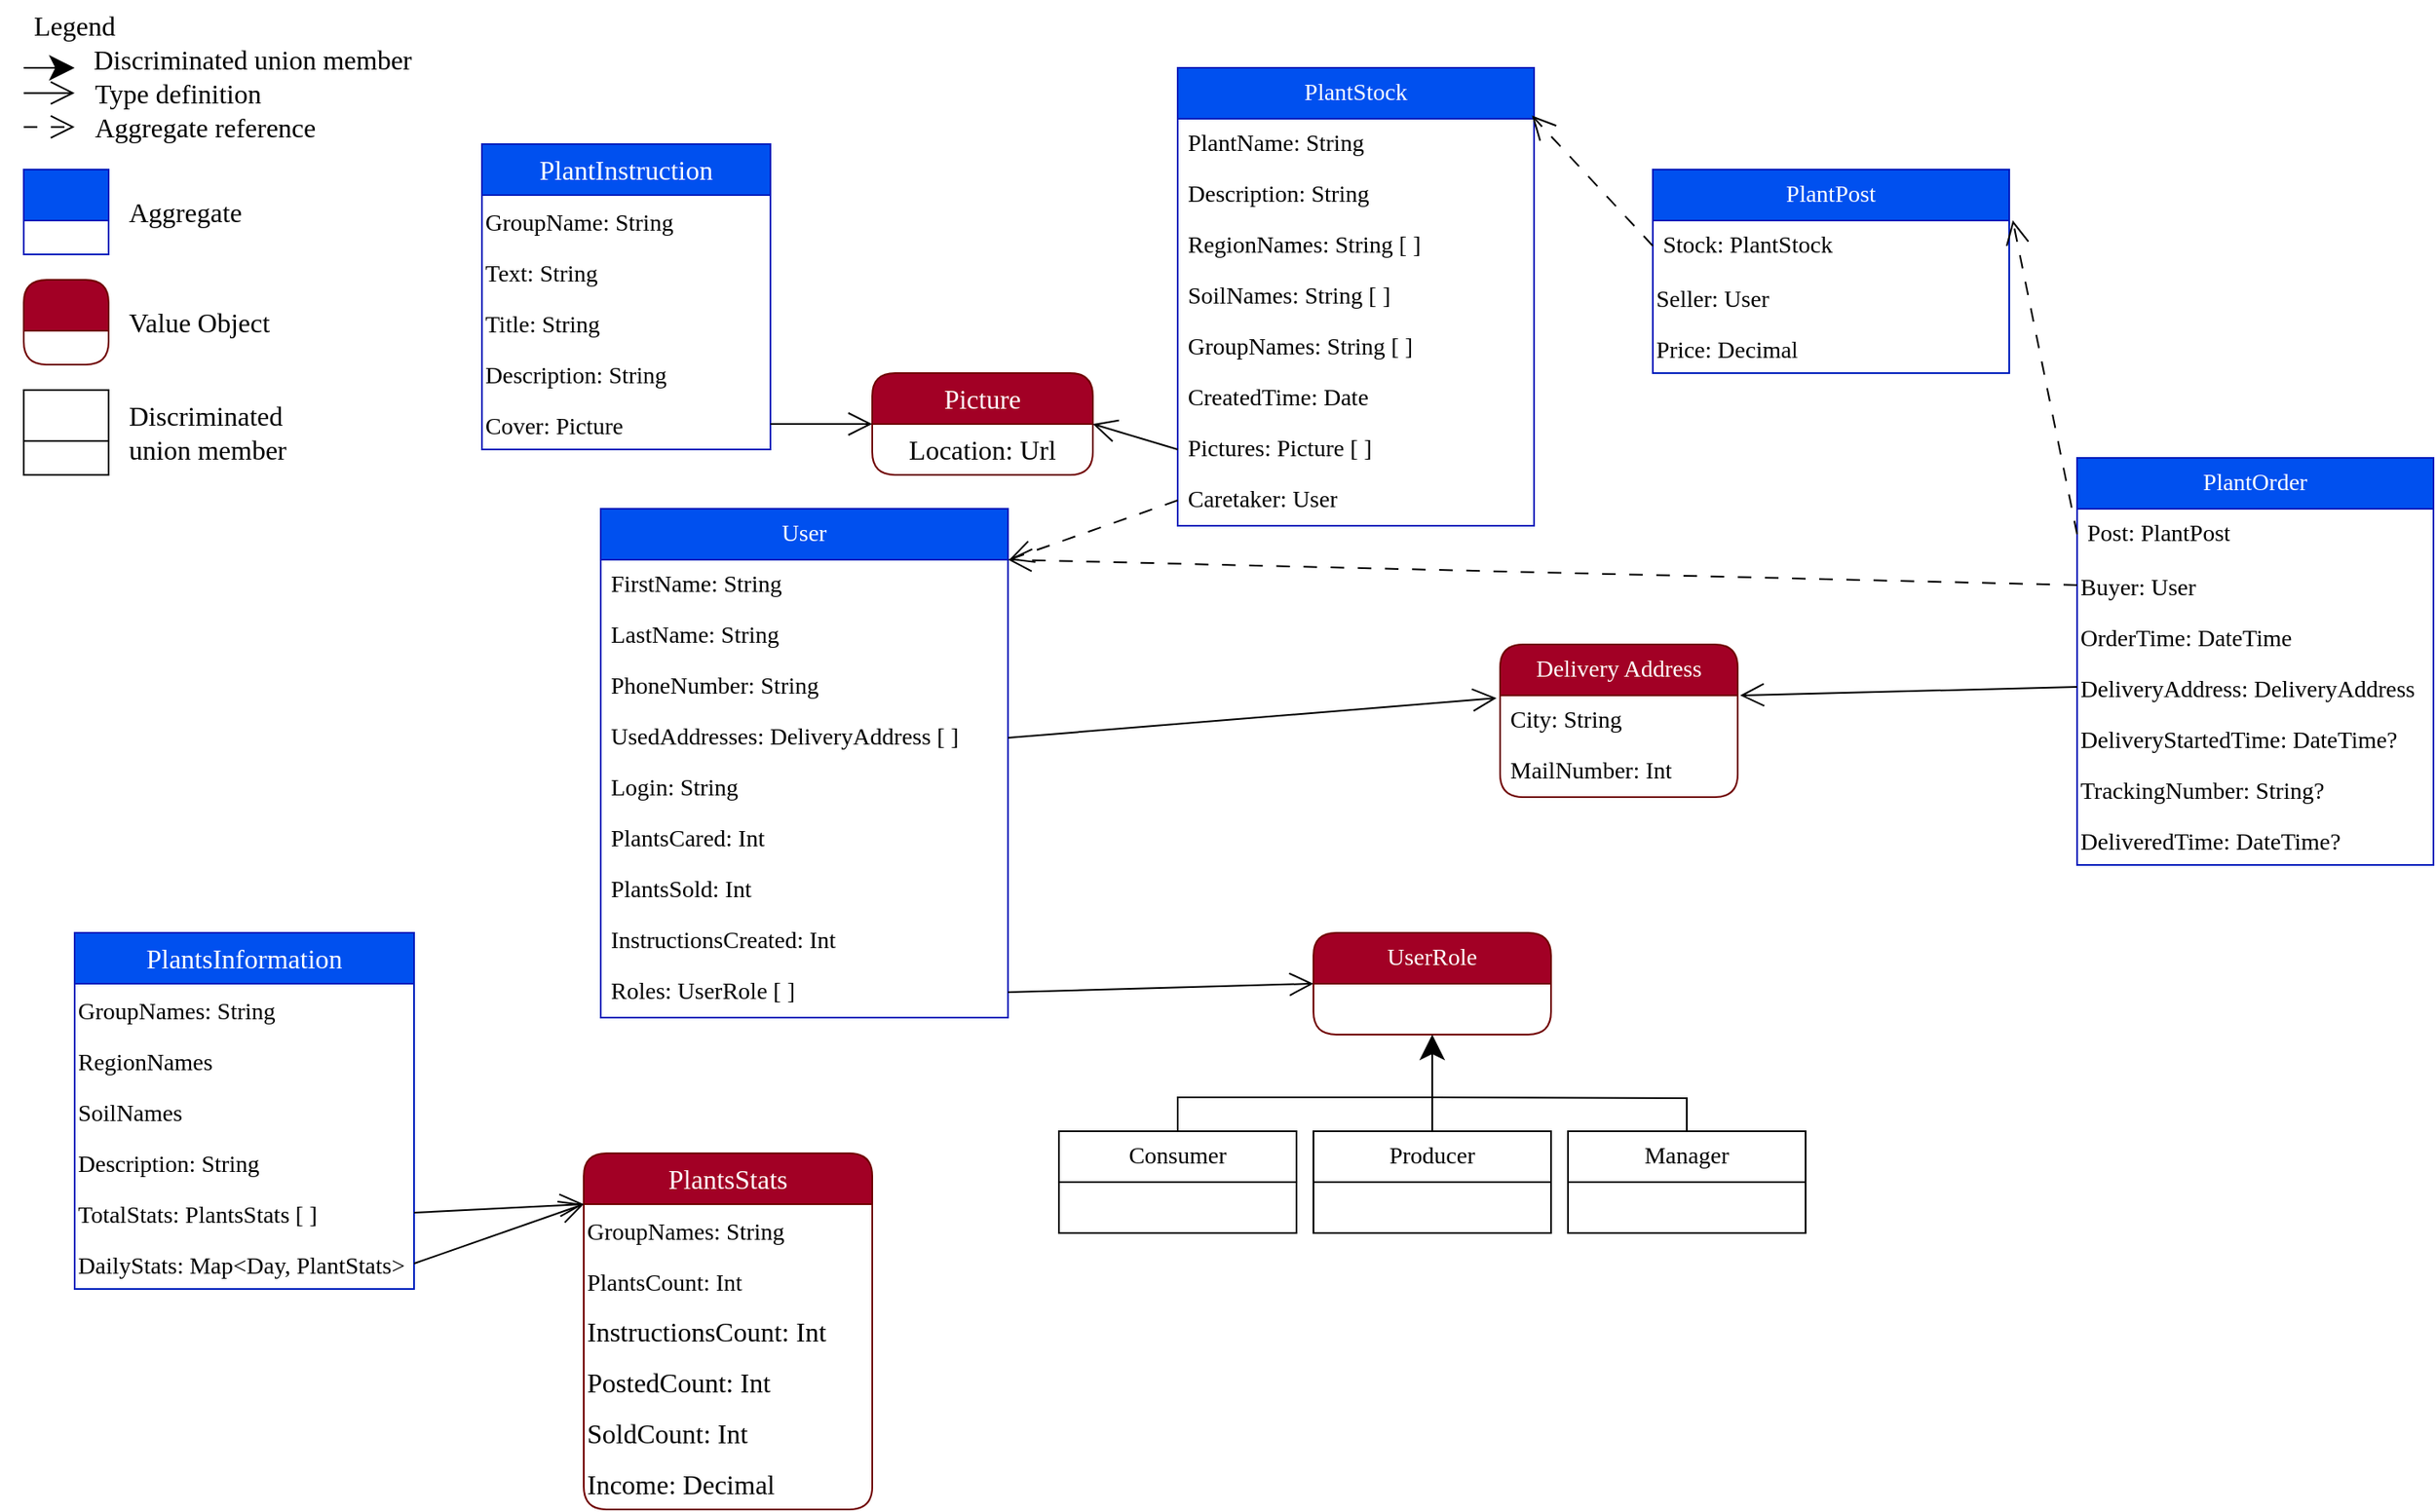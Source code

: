 <mxfile version="20.8.16" type="device"><diagram name="Page-1" id="67WZfBi4LQ5rRNtUxgSg"><mxGraphModel dx="2643" dy="1055" grid="1" gridSize="10" guides="1" tooltips="1" connect="1" arrows="1" fold="1" page="1" pageScale="1" pageWidth="850" pageHeight="1100" math="0" shadow="0"><root><mxCell id="0"/><mxCell id="1" parent="0"/><mxCell id="oNG5QmQq1JZ9BhUW2kW_-1" value="User" style="swimlane;fontStyle=0;childLayout=stackLayout;horizontal=1;startSize=30;horizontalStack=0;resizeParent=1;resizeParentMax=0;resizeLast=0;collapsible=1;marginBottom=0;whiteSpace=wrap;html=1;fontFamily=Times New Roman;fontSize=14;swimlaneFillColor=none;rounded=0;glass=0;shadow=0;fillColor=#0050ef;fontColor=#ffffff;strokeColor=#001DBC;" parent="1" vertex="1"><mxGeometry x="350" y="310" width="240" height="300" as="geometry"/></mxCell><mxCell id="oNG5QmQq1JZ9BhUW2kW_-2" value="FirstName: String" style="text;strokeColor=none;fillColor=none;align=left;verticalAlign=middle;spacingLeft=4;spacingRight=4;overflow=hidden;points=[[0,0.5],[1,0.5]];portConstraint=eastwest;rotatable=0;whiteSpace=wrap;html=1;fontFamily=Times New Roman;fontSize=14;" parent="oNG5QmQq1JZ9BhUW2kW_-1" vertex="1"><mxGeometry y="30" width="240" height="30" as="geometry"/></mxCell><mxCell id="oNG5QmQq1JZ9BhUW2kW_-3" value="LastName: String" style="text;strokeColor=none;fillColor=none;align=left;verticalAlign=middle;spacingLeft=4;spacingRight=4;overflow=hidden;points=[[0,0.5],[1,0.5]];portConstraint=eastwest;rotatable=0;whiteSpace=wrap;html=1;fontFamily=Times New Roman;fontSize=14;" parent="oNG5QmQq1JZ9BhUW2kW_-1" vertex="1"><mxGeometry y="60" width="240" height="30" as="geometry"/></mxCell><mxCell id="oNG5QmQq1JZ9BhUW2kW_-4" value="PhoneNumber: String" style="text;strokeColor=none;fillColor=none;align=left;verticalAlign=middle;spacingLeft=4;spacingRight=4;overflow=hidden;points=[[0,0.5],[1,0.5]];portConstraint=eastwest;rotatable=0;whiteSpace=wrap;html=1;fontFamily=Times New Roman;fontSize=14;" parent="oNG5QmQq1JZ9BhUW2kW_-1" vertex="1"><mxGeometry y="90" width="240" height="30" as="geometry"/></mxCell><mxCell id="oNG5QmQq1JZ9BhUW2kW_-33" value="UsedAddresses: DeliveryAddress [ ]" style="text;strokeColor=none;fillColor=none;align=left;verticalAlign=middle;spacingLeft=4;spacingRight=4;overflow=hidden;points=[[0,0.5],[1,0.5]];portConstraint=eastwest;rotatable=0;whiteSpace=wrap;html=1;fontFamily=Times New Roman;fontSize=14;" parent="oNG5QmQq1JZ9BhUW2kW_-1" vertex="1"><mxGeometry y="120" width="240" height="30" as="geometry"/></mxCell><mxCell id="oNG5QmQq1JZ9BhUW2kW_-5" value="Login: String" style="text;strokeColor=none;fillColor=none;align=left;verticalAlign=middle;spacingLeft=4;spacingRight=4;overflow=hidden;points=[[0,0.5],[1,0.5]];portConstraint=eastwest;rotatable=0;whiteSpace=wrap;html=1;fontFamily=Times New Roman;fontSize=14;" parent="oNG5QmQq1JZ9BhUW2kW_-1" vertex="1"><mxGeometry y="150" width="240" height="30" as="geometry"/></mxCell><mxCell id="oNG5QmQq1JZ9BhUW2kW_-11" value="PlantsCared: Int" style="text;strokeColor=none;fillColor=none;align=left;verticalAlign=middle;spacingLeft=4;spacingRight=4;overflow=hidden;points=[[0,0.5],[1,0.5]];portConstraint=eastwest;rotatable=0;whiteSpace=wrap;html=1;fontFamily=Times New Roman;fontSize=14;" parent="oNG5QmQq1JZ9BhUW2kW_-1" vertex="1"><mxGeometry y="180" width="240" height="30" as="geometry"/></mxCell><mxCell id="oNG5QmQq1JZ9BhUW2kW_-28" value="PlantsSold: Int" style="text;strokeColor=none;fillColor=none;align=left;verticalAlign=middle;spacingLeft=4;spacingRight=4;overflow=hidden;points=[[0,0.5],[1,0.5]];portConstraint=eastwest;rotatable=0;whiteSpace=wrap;html=1;fontFamily=Times New Roman;fontSize=14;" parent="oNG5QmQq1JZ9BhUW2kW_-1" vertex="1"><mxGeometry y="210" width="240" height="30" as="geometry"/></mxCell><mxCell id="oNG5QmQq1JZ9BhUW2kW_-29" value="InstructionsCreated: Int" style="text;strokeColor=none;fillColor=none;align=left;verticalAlign=middle;spacingLeft=4;spacingRight=4;overflow=hidden;points=[[0,0.5],[1,0.5]];portConstraint=eastwest;rotatable=0;whiteSpace=wrap;html=1;fontFamily=Times New Roman;fontSize=14;" parent="oNG5QmQq1JZ9BhUW2kW_-1" vertex="1"><mxGeometry y="240" width="240" height="30" as="geometry"/></mxCell><mxCell id="oNG5QmQq1JZ9BhUW2kW_-10" value="Roles: UserRole [ ]" style="text;strokeColor=none;fillColor=none;align=left;verticalAlign=middle;spacingLeft=4;spacingRight=4;overflow=hidden;points=[[0,0.5],[1,0.5]];portConstraint=eastwest;rotatable=0;whiteSpace=wrap;html=1;fontFamily=Times New Roman;fontSize=14;" parent="oNG5QmQq1JZ9BhUW2kW_-1" vertex="1"><mxGeometry y="270" width="240" height="30" as="geometry"/></mxCell><mxCell id="oNG5QmQq1JZ9BhUW2kW_-12" value="UserRole" style="swimlane;fontStyle=0;childLayout=stackLayout;horizontal=1;startSize=30;horizontalStack=0;resizeParent=1;resizeParentMax=0;resizeLast=0;collapsible=1;marginBottom=0;whiteSpace=wrap;html=1;fontFamily=Times New Roman;fontSize=14;fillColor=#a20025;fontColor=#ffffff;strokeColor=#6F0000;rounded=1;" parent="1" vertex="1"><mxGeometry x="770" y="560" width="140" height="60" as="geometry"/></mxCell><mxCell id="oNG5QmQq1JZ9BhUW2kW_-19" value="Consumer" style="swimlane;fontStyle=0;childLayout=stackLayout;horizontal=1;startSize=30;horizontalStack=0;resizeParent=1;resizeParentMax=0;resizeLast=0;collapsible=1;marginBottom=0;whiteSpace=wrap;html=1;fontFamily=Times New Roman;fontSize=14;" parent="1" vertex="1"><mxGeometry x="620" y="677" width="140" height="60" as="geometry"/></mxCell><mxCell id="oNG5QmQq1JZ9BhUW2kW_-20" value="Producer" style="swimlane;fontStyle=0;childLayout=stackLayout;horizontal=1;startSize=30;horizontalStack=0;resizeParent=1;resizeParentMax=0;resizeLast=0;collapsible=1;marginBottom=0;whiteSpace=wrap;html=1;fontFamily=Times New Roman;fontSize=14;" parent="1" vertex="1"><mxGeometry x="770" y="677" width="140" height="60" as="geometry"/></mxCell><mxCell id="oNG5QmQq1JZ9BhUW2kW_-21" value="Manager" style="swimlane;fontStyle=0;childLayout=stackLayout;horizontal=1;startSize=30;horizontalStack=0;resizeParent=1;resizeParentMax=0;resizeLast=0;collapsible=1;marginBottom=0;whiteSpace=wrap;html=1;fontFamily=Times New Roman;fontSize=14;" parent="1" vertex="1"><mxGeometry x="920" y="677" width="140" height="60" as="geometry"/></mxCell><mxCell id="oNG5QmQq1JZ9BhUW2kW_-22" value="" style="endArrow=classic;html=1;rounded=0;exitX=0.5;exitY=0;exitDx=0;exitDy=0;entryX=0.5;entryY=1;entryDx=0;entryDy=0;endSize=12;fontFamily=Times New Roman;fontSize=14;" parent="1" source="oNG5QmQq1JZ9BhUW2kW_-20" target="oNG5QmQq1JZ9BhUW2kW_-12" edge="1"><mxGeometry width="50" height="50" relative="1" as="geometry"><mxPoint x="840" y="685" as="sourcePoint"/><mxPoint x="890" y="635" as="targetPoint"/></mxGeometry></mxCell><mxCell id="oNG5QmQq1JZ9BhUW2kW_-24" value="" style="endArrow=none;html=1;rounded=0;exitX=0.5;exitY=0;exitDx=0;exitDy=0;edgeStyle=orthogonalEdgeStyle;fontFamily=Times New Roman;fontSize=14;" parent="1" source="oNG5QmQq1JZ9BhUW2kW_-19" edge="1"><mxGeometry width="50" height="50" relative="1" as="geometry"><mxPoint x="850" y="677" as="sourcePoint"/><mxPoint x="840" y="657" as="targetPoint"/><Array as="points"><mxPoint x="690" y="657"/></Array></mxGeometry></mxCell><mxCell id="oNG5QmQq1JZ9BhUW2kW_-25" value="" style="endArrow=none;html=1;rounded=0;entryX=0.5;entryY=0;entryDx=0;entryDy=0;edgeStyle=orthogonalEdgeStyle;fontFamily=Times New Roman;fontSize=14;" parent="1" target="oNG5QmQq1JZ9BhUW2kW_-21" edge="1"><mxGeometry width="50" height="50" relative="1" as="geometry"><mxPoint x="840" y="657" as="sourcePoint"/><mxPoint x="900" y="627" as="targetPoint"/></mxGeometry></mxCell><mxCell id="oNG5QmQq1JZ9BhUW2kW_-27" value="" style="endArrow=open;html=1;rounded=0;exitX=1;exitY=0.5;exitDx=0;exitDy=0;entryX=0;entryY=0.5;entryDx=0;entryDy=0;endFill=0;endSize=12;fontFamily=Times New Roman;fontSize=14;" parent="1" source="oNG5QmQq1JZ9BhUW2kW_-10" target="oNG5QmQq1JZ9BhUW2kW_-12" edge="1"><mxGeometry width="50" height="50" relative="1" as="geometry"><mxPoint x="760" y="480" as="sourcePoint"/><mxPoint x="810" y="430" as="targetPoint"/></mxGeometry></mxCell><mxCell id="oNG5QmQq1JZ9BhUW2kW_-30" value="Delivery Address" style="swimlane;fontStyle=0;childLayout=stackLayout;horizontal=1;startSize=30;horizontalStack=0;resizeParent=1;resizeParentMax=0;resizeLast=0;collapsible=1;marginBottom=0;whiteSpace=wrap;html=1;fontFamily=Times New Roman;fontSize=14;fillColor=#a20025;fontColor=#ffffff;strokeColor=#6F0000;rounded=1;" parent="1" vertex="1"><mxGeometry x="880" y="390" width="140" height="90" as="geometry"/></mxCell><mxCell id="oNG5QmQq1JZ9BhUW2kW_-31" value="City: String" style="text;strokeColor=none;fillColor=none;align=left;verticalAlign=middle;spacingLeft=4;spacingRight=4;overflow=hidden;points=[[0,0.5],[1,0.5]];portConstraint=eastwest;rotatable=0;whiteSpace=wrap;html=1;fontFamily=Times New Roman;fontSize=14;" parent="oNG5QmQq1JZ9BhUW2kW_-30" vertex="1"><mxGeometry y="30" width="140" height="30" as="geometry"/></mxCell><mxCell id="oNG5QmQq1JZ9BhUW2kW_-32" value="MailNumber: Int" style="text;strokeColor=none;fillColor=none;align=left;verticalAlign=middle;spacingLeft=4;spacingRight=4;overflow=hidden;points=[[0,0.5],[1,0.5]];portConstraint=eastwest;rotatable=0;whiteSpace=wrap;html=1;fontFamily=Times New Roman;fontSize=14;" parent="oNG5QmQq1JZ9BhUW2kW_-30" vertex="1"><mxGeometry y="60" width="140" height="30" as="geometry"/></mxCell><mxCell id="oNG5QmQq1JZ9BhUW2kW_-35" value="" style="endArrow=open;html=1;rounded=0;endFill=0;endSize=12;entryX=-0.015;entryY=0.054;entryDx=0;entryDy=0;entryPerimeter=0;exitX=1;exitY=0.5;exitDx=0;exitDy=0;fontFamily=Times New Roman;fontSize=14;" parent="1" source="oNG5QmQq1JZ9BhUW2kW_-33" target="oNG5QmQq1JZ9BhUW2kW_-31" edge="1"><mxGeometry width="50" height="50" relative="1" as="geometry"><mxPoint x="370" y="630" as="sourcePoint"/><mxPoint x="260" y="630" as="targetPoint"/></mxGeometry></mxCell><mxCell id="oNG5QmQq1JZ9BhUW2kW_-37" value="PlantStock" style="swimlane;fontStyle=0;childLayout=stackLayout;horizontal=1;startSize=30;horizontalStack=0;resizeParent=1;resizeParentMax=0;resizeLast=0;collapsible=1;marginBottom=0;whiteSpace=wrap;html=1;fontFamily=Times New Roman;fontSize=14;fillColor=#0050ef;fontColor=#ffffff;strokeColor=#001DBC;" parent="1" vertex="1"><mxGeometry x="690" y="50" width="210" height="270" as="geometry"/></mxCell><mxCell id="oNG5QmQq1JZ9BhUW2kW_-38" value="PlantName: String" style="text;strokeColor=none;fillColor=none;align=left;verticalAlign=middle;spacingLeft=4;spacingRight=4;overflow=hidden;points=[[0,0.5],[1,0.5]];portConstraint=eastwest;rotatable=0;whiteSpace=wrap;html=1;fontFamily=Times New Roman;fontSize=14;" parent="oNG5QmQq1JZ9BhUW2kW_-37" vertex="1"><mxGeometry y="30" width="210" height="30" as="geometry"/></mxCell><mxCell id="oNG5QmQq1JZ9BhUW2kW_-39" value="Description: String" style="text;strokeColor=none;fillColor=none;align=left;verticalAlign=middle;spacingLeft=4;spacingRight=4;overflow=hidden;points=[[0,0.5],[1,0.5]];portConstraint=eastwest;rotatable=0;whiteSpace=wrap;html=1;fontFamily=Times New Roman;fontSize=14;" parent="oNG5QmQq1JZ9BhUW2kW_-37" vertex="1"><mxGeometry y="60" width="210" height="30" as="geometry"/></mxCell><mxCell id="oNG5QmQq1JZ9BhUW2kW_-40" value="RegionNames: String [ ]" style="text;strokeColor=none;fillColor=none;align=left;verticalAlign=middle;spacingLeft=4;spacingRight=4;overflow=hidden;points=[[0,0.5],[1,0.5]];portConstraint=eastwest;rotatable=0;whiteSpace=wrap;html=1;fontFamily=Times New Roman;fontSize=14;" parent="oNG5QmQq1JZ9BhUW2kW_-37" vertex="1"><mxGeometry y="90" width="210" height="30" as="geometry"/></mxCell><mxCell id="oNG5QmQq1JZ9BhUW2kW_-41" value="SoilNames: String [ ]" style="text;strokeColor=none;fillColor=none;align=left;verticalAlign=middle;spacingLeft=4;spacingRight=4;overflow=hidden;points=[[0,0.5],[1,0.5]];portConstraint=eastwest;rotatable=0;whiteSpace=wrap;html=1;fontFamily=Times New Roman;fontSize=14;" parent="oNG5QmQq1JZ9BhUW2kW_-37" vertex="1"><mxGeometry y="120" width="210" height="30" as="geometry"/></mxCell><mxCell id="oNG5QmQq1JZ9BhUW2kW_-42" value="GroupNames: String [ ]" style="text;strokeColor=none;fillColor=none;align=left;verticalAlign=middle;spacingLeft=4;spacingRight=4;overflow=hidden;points=[[0,0.5],[1,0.5]];portConstraint=eastwest;rotatable=0;whiteSpace=wrap;html=1;fontFamily=Times New Roman;fontSize=14;" parent="oNG5QmQq1JZ9BhUW2kW_-37" vertex="1"><mxGeometry y="150" width="210" height="30" as="geometry"/></mxCell><mxCell id="oNG5QmQq1JZ9BhUW2kW_-43" value="CreatedTime: Date" style="text;strokeColor=none;fillColor=none;align=left;verticalAlign=middle;spacingLeft=4;spacingRight=4;overflow=hidden;points=[[0,0.5],[1,0.5]];portConstraint=eastwest;rotatable=0;whiteSpace=wrap;html=1;fontFamily=Times New Roman;fontSize=14;" parent="oNG5QmQq1JZ9BhUW2kW_-37" vertex="1"><mxGeometry y="180" width="210" height="30" as="geometry"/></mxCell><mxCell id="oNG5QmQq1JZ9BhUW2kW_-44" value="Pictures: Picture [ ]" style="text;strokeColor=none;fillColor=none;align=left;verticalAlign=middle;spacingLeft=4;spacingRight=4;overflow=hidden;points=[[0,0.5],[1,0.5]];portConstraint=eastwest;rotatable=0;whiteSpace=wrap;html=1;fontFamily=Times New Roman;fontSize=14;" parent="oNG5QmQq1JZ9BhUW2kW_-37" vertex="1"><mxGeometry y="210" width="210" height="30" as="geometry"/></mxCell><mxCell id="oNG5QmQq1JZ9BhUW2kW_-46" value="Caretaker: User" style="text;strokeColor=none;fillColor=none;align=left;verticalAlign=middle;spacingLeft=4;spacingRight=4;overflow=hidden;points=[[0,0.5],[1,0.5]];portConstraint=eastwest;rotatable=0;whiteSpace=wrap;html=1;fontFamily=Times New Roman;fontSize=14;" parent="oNG5QmQq1JZ9BhUW2kW_-37" vertex="1"><mxGeometry y="240" width="210" height="30" as="geometry"/></mxCell><mxCell id="oNG5QmQq1JZ9BhUW2kW_-60" value="Legend" style="text;html=1;strokeColor=none;fillColor=none;align=center;verticalAlign=middle;whiteSpace=wrap;rounded=0;fontSize=16;fontFamily=Times New Roman;" parent="1" vertex="1"><mxGeometry x="10" y="10" width="60" height="30" as="geometry"/></mxCell><mxCell id="jYfyM95SY72m5t4Zdujn-2" value="" style="endArrow=classic;html=1;rounded=0;endSize=12;fontFamily=Times New Roman;fontSize=14;" edge="1" parent="1"><mxGeometry width="50" height="50" relative="1" as="geometry"><mxPoint x="10" y="50" as="sourcePoint"/><mxPoint x="40" y="50" as="targetPoint"/></mxGeometry></mxCell><mxCell id="jYfyM95SY72m5t4Zdujn-3" value="" style="endArrow=open;html=1;rounded=0;exitX=1;exitY=0.5;exitDx=0;exitDy=0;endFill=0;endSize=12;fontFamily=Times New Roman;fontSize=14;" edge="1" parent="1"><mxGeometry width="50" height="50" relative="1" as="geometry"><mxPoint x="10" y="64.86" as="sourcePoint"/><mxPoint x="40" y="64.86" as="targetPoint"/></mxGeometry></mxCell><mxCell id="jYfyM95SY72m5t4Zdujn-4" value="" style="endArrow=open;html=1;rounded=0;exitX=1;exitY=0.5;exitDx=0;exitDy=0;endFill=0;endSize=12;fontFamily=Times New Roman;fontSize=14;dashed=1;dashPattern=8 8;" edge="1" parent="1"><mxGeometry width="50" height="50" relative="1" as="geometry"><mxPoint x="10" y="84.86" as="sourcePoint"/><mxPoint x="40" y="84.86" as="targetPoint"/></mxGeometry></mxCell><mxCell id="jYfyM95SY72m5t4Zdujn-5" value="Discriminated union member" style="text;html=1;strokeColor=none;fillColor=none;align=center;verticalAlign=middle;whiteSpace=wrap;rounded=0;fontSize=16;fontFamily=Times New Roman;" vertex="1" parent="1"><mxGeometry x="50" y="30" width="190" height="30" as="geometry"/></mxCell><mxCell id="jYfyM95SY72m5t4Zdujn-6" value="Type definition" style="text;html=1;strokeColor=none;fillColor=none;align=left;verticalAlign=middle;whiteSpace=wrap;rounded=0;fontSize=16;fontFamily=Times New Roman;" vertex="1" parent="1"><mxGeometry x="50" y="50" width="190" height="30" as="geometry"/></mxCell><mxCell id="jYfyM95SY72m5t4Zdujn-7" value="Aggregate reference" style="text;html=1;strokeColor=none;fillColor=none;align=left;verticalAlign=middle;whiteSpace=wrap;rounded=0;fontSize=16;fontFamily=Times New Roman;" vertex="1" parent="1"><mxGeometry x="50" y="70" width="190" height="30" as="geometry"/></mxCell><mxCell id="jYfyM95SY72m5t4Zdujn-8" value="" style="endArrow=open;html=1;rounded=0;endFill=0;endSize=12;fontFamily=Times New Roman;fontSize=14;dashed=1;dashPattern=8 8;entryX=1.003;entryY=0;entryDx=0;entryDy=0;entryPerimeter=0;exitX=0;exitY=0.5;exitDx=0;exitDy=0;" edge="1" parent="1" source="oNG5QmQq1JZ9BhUW2kW_-46" target="oNG5QmQq1JZ9BhUW2kW_-2"><mxGeometry width="50" height="50" relative="1" as="geometry"><mxPoint x="680" y="330" as="sourcePoint"/><mxPoint x="150" y="94.86" as="targetPoint"/></mxGeometry></mxCell><mxCell id="jYfyM95SY72m5t4Zdujn-9" value="" style="swimlane;fontStyle=0;childLayout=stackLayout;horizontal=1;startSize=30;horizontalStack=0;resizeParent=1;resizeParentMax=0;resizeLast=0;collapsible=1;marginBottom=0;whiteSpace=wrap;html=1;rounded=0;shadow=0;glass=0;sketch=0;fontFamily=Times New Roman;fontSize=16;fillColor=#0050ef;fontColor=#ffffff;strokeColor=#001DBC;" vertex="1" parent="1"><mxGeometry x="10" y="110" width="50" height="50" as="geometry"/></mxCell><mxCell id="jYfyM95SY72m5t4Zdujn-13" value="" style="swimlane;fontStyle=0;childLayout=stackLayout;horizontal=1;startSize=30;horizontalStack=0;resizeParent=1;resizeParentMax=0;resizeLast=0;collapsible=1;marginBottom=0;whiteSpace=wrap;html=1;rounded=1;shadow=0;glass=0;sketch=0;fontFamily=Times New Roman;fontSize=16;fillColor=#a20025;fontColor=#ffffff;strokeColor=#6F0000;" vertex="1" parent="1"><mxGeometry x="10" y="175" width="50" height="50" as="geometry"/></mxCell><mxCell id="jYfyM95SY72m5t4Zdujn-14" value="Aggregate" style="text;html=1;strokeColor=none;fillColor=none;align=left;verticalAlign=middle;whiteSpace=wrap;rounded=0;fontSize=16;fontFamily=Times New Roman;" vertex="1" parent="1"><mxGeometry x="70" y="120" width="190" height="30" as="geometry"/></mxCell><mxCell id="jYfyM95SY72m5t4Zdujn-17" value="Value Object" style="text;html=1;strokeColor=none;fillColor=none;align=left;verticalAlign=middle;whiteSpace=wrap;rounded=0;fontSize=16;fontFamily=Times New Roman;" vertex="1" parent="1"><mxGeometry x="70" y="185" width="100" height="30" as="geometry"/></mxCell><mxCell id="jYfyM95SY72m5t4Zdujn-19" value="" style="swimlane;fontStyle=0;childLayout=stackLayout;horizontal=1;startSize=30;horizontalStack=0;resizeParent=1;resizeParentMax=0;resizeLast=0;collapsible=1;marginBottom=0;whiteSpace=wrap;html=1;rounded=0;shadow=0;glass=0;sketch=0;fontFamily=Times New Roman;fontSize=16;arcSize=32;" vertex="1" parent="1"><mxGeometry x="10" y="240" width="50" height="50" as="geometry"/></mxCell><mxCell id="jYfyM95SY72m5t4Zdujn-20" value="Discriminated union member" style="text;html=1;strokeColor=none;fillColor=none;align=left;verticalAlign=middle;whiteSpace=wrap;rounded=0;fontSize=16;fontFamily=Times New Roman;" vertex="1" parent="1"><mxGeometry x="70" y="250" width="100" height="30" as="geometry"/></mxCell><mxCell id="jYfyM95SY72m5t4Zdujn-21" value="Picture" style="swimlane;fontStyle=0;childLayout=stackLayout;horizontal=1;startSize=30;horizontalStack=0;resizeParent=1;resizeParentMax=0;resizeLast=0;collapsible=1;marginBottom=0;whiteSpace=wrap;html=1;rounded=1;shadow=0;glass=0;sketch=0;fontFamily=Times New Roman;fontSize=16;fillColor=#a20025;fontColor=#ffffff;strokeColor=#6F0000;" vertex="1" parent="1"><mxGeometry x="510" y="230" width="130" height="60" as="geometry"/></mxCell><mxCell id="jYfyM95SY72m5t4Zdujn-22" value="Location: Url" style="text;html=1;strokeColor=none;fillColor=none;align=center;verticalAlign=middle;whiteSpace=wrap;rounded=0;fontSize=16;fontFamily=Times New Roman;" vertex="1" parent="jYfyM95SY72m5t4Zdujn-21"><mxGeometry y="30" width="130" height="30" as="geometry"/></mxCell><mxCell id="jYfyM95SY72m5t4Zdujn-24" value="" style="endArrow=open;html=1;rounded=0;entryX=1;entryY=0;entryDx=0;entryDy=0;endFill=0;endSize=12;fontFamily=Times New Roman;fontSize=14;exitX=0;exitY=0.5;exitDx=0;exitDy=0;" edge="1" parent="1" source="oNG5QmQq1JZ9BhUW2kW_-44" target="jYfyM95SY72m5t4Zdujn-22"><mxGeometry width="50" height="50" relative="1" as="geometry"><mxPoint x="960" y="280" as="sourcePoint"/><mxPoint x="780" y="513" as="targetPoint"/></mxGeometry></mxCell><mxCell id="jYfyM95SY72m5t4Zdujn-26" value="PlantPost" style="swimlane;fontStyle=0;childLayout=stackLayout;horizontal=1;startSize=30;horizontalStack=0;resizeParent=1;resizeParentMax=0;resizeLast=0;collapsible=1;marginBottom=0;whiteSpace=wrap;html=1;fontFamily=Times New Roman;fontSize=14;fillColor=#0050ef;fontColor=#ffffff;strokeColor=#001DBC;" vertex="1" parent="1"><mxGeometry x="970" y="110" width="210" height="120" as="geometry"/></mxCell><mxCell id="jYfyM95SY72m5t4Zdujn-33" value="Stock: PlantStock" style="text;strokeColor=none;fillColor=none;align=left;verticalAlign=middle;spacingLeft=4;spacingRight=4;overflow=hidden;points=[[0,0.5],[1,0.5]];portConstraint=eastwest;rotatable=0;whiteSpace=wrap;html=1;fontFamily=Times New Roman;fontSize=14;" vertex="1" parent="jYfyM95SY72m5t4Zdujn-26"><mxGeometry y="30" width="210" height="30" as="geometry"/></mxCell><mxCell id="jYfyM95SY72m5t4Zdujn-36" value="&lt;font style=&quot;font-size: 14px;&quot;&gt;Seller: User&lt;/font&gt;" style="text;html=1;strokeColor=none;fillColor=none;align=left;verticalAlign=middle;whiteSpace=wrap;rounded=0;fontSize=16;fontFamily=Times New Roman;" vertex="1" parent="jYfyM95SY72m5t4Zdujn-26"><mxGeometry y="60" width="210" height="30" as="geometry"/></mxCell><mxCell id="jYfyM95SY72m5t4Zdujn-37" value="&lt;font style=&quot;font-size: 14px;&quot;&gt;Price: Decimal&lt;/font&gt;" style="text;html=1;strokeColor=none;fillColor=none;align=left;verticalAlign=middle;whiteSpace=wrap;rounded=0;fontSize=16;fontFamily=Times New Roman;" vertex="1" parent="jYfyM95SY72m5t4Zdujn-26"><mxGeometry y="90" width="210" height="30" as="geometry"/></mxCell><mxCell id="jYfyM95SY72m5t4Zdujn-38" value="PlantOrder" style="swimlane;fontStyle=0;childLayout=stackLayout;horizontal=1;startSize=30;horizontalStack=0;resizeParent=1;resizeParentMax=0;resizeLast=0;collapsible=1;marginBottom=0;whiteSpace=wrap;html=1;fontFamily=Times New Roman;fontSize=14;fillColor=#0050ef;fontColor=#ffffff;strokeColor=#001DBC;" vertex="1" parent="1"><mxGeometry x="1220" y="280" width="210" height="240" as="geometry"/></mxCell><mxCell id="jYfyM95SY72m5t4Zdujn-39" value="Post: PlantPost" style="text;strokeColor=none;fillColor=none;align=left;verticalAlign=middle;spacingLeft=4;spacingRight=4;overflow=hidden;points=[[0,0.5],[1,0.5]];portConstraint=eastwest;rotatable=0;whiteSpace=wrap;html=1;fontFamily=Times New Roman;fontSize=14;" vertex="1" parent="jYfyM95SY72m5t4Zdujn-38"><mxGeometry y="30" width="210" height="30" as="geometry"/></mxCell><mxCell id="jYfyM95SY72m5t4Zdujn-40" value="&lt;font style=&quot;font-size: 14px;&quot;&gt;Buyer: User&lt;/font&gt;" style="text;html=1;strokeColor=none;fillColor=none;align=left;verticalAlign=middle;whiteSpace=wrap;rounded=0;fontSize=16;fontFamily=Times New Roman;" vertex="1" parent="jYfyM95SY72m5t4Zdujn-38"><mxGeometry y="60" width="210" height="30" as="geometry"/></mxCell><mxCell id="jYfyM95SY72m5t4Zdujn-42" value="&lt;font style=&quot;font-size: 14px;&quot;&gt;OrderTime: DateTime&lt;/font&gt;" style="text;html=1;strokeColor=none;fillColor=none;align=left;verticalAlign=middle;whiteSpace=wrap;rounded=0;fontSize=16;fontFamily=Times New Roman;" vertex="1" parent="jYfyM95SY72m5t4Zdujn-38"><mxGeometry y="90" width="210" height="30" as="geometry"/></mxCell><mxCell id="jYfyM95SY72m5t4Zdujn-41" value="&lt;font style=&quot;font-size: 14px;&quot;&gt;DeliveryAddress: DeliveryAddress&lt;/font&gt;" style="text;html=1;strokeColor=none;fillColor=none;align=left;verticalAlign=middle;whiteSpace=wrap;rounded=0;fontSize=16;fontFamily=Times New Roman;" vertex="1" parent="jYfyM95SY72m5t4Zdujn-38"><mxGeometry y="120" width="210" height="30" as="geometry"/></mxCell><mxCell id="jYfyM95SY72m5t4Zdujn-43" value="&lt;font style=&quot;font-size: 14px;&quot;&gt;DeliveryStartedTime: DateTime?&lt;/font&gt;" style="text;html=1;strokeColor=none;fillColor=none;align=left;verticalAlign=middle;whiteSpace=wrap;rounded=0;fontSize=16;fontFamily=Times New Roman;" vertex="1" parent="jYfyM95SY72m5t4Zdujn-38"><mxGeometry y="150" width="210" height="30" as="geometry"/></mxCell><mxCell id="jYfyM95SY72m5t4Zdujn-44" value="&lt;font style=&quot;font-size: 14px;&quot;&gt;TrackingNumber: String?&lt;/font&gt;" style="text;html=1;strokeColor=none;fillColor=none;align=left;verticalAlign=middle;whiteSpace=wrap;rounded=0;fontSize=16;fontFamily=Times New Roman;" vertex="1" parent="jYfyM95SY72m5t4Zdujn-38"><mxGeometry y="180" width="210" height="30" as="geometry"/></mxCell><mxCell id="jYfyM95SY72m5t4Zdujn-45" value="&lt;font style=&quot;font-size: 14px;&quot;&gt;DeliveredTime: DateTime?&lt;/font&gt;" style="text;html=1;strokeColor=none;fillColor=none;align=left;verticalAlign=middle;whiteSpace=wrap;rounded=0;fontSize=16;fontFamily=Times New Roman;" vertex="1" parent="jYfyM95SY72m5t4Zdujn-38"><mxGeometry y="210" width="210" height="30" as="geometry"/></mxCell><mxCell id="jYfyM95SY72m5t4Zdujn-46" value="PlantInstruction" style="swimlane;fontStyle=0;childLayout=stackLayout;horizontal=1;startSize=30;horizontalStack=0;resizeParent=1;resizeParentMax=0;resizeLast=0;collapsible=1;marginBottom=0;whiteSpace=wrap;html=1;rounded=0;shadow=0;glass=0;sketch=0;fontFamily=Times New Roman;fontSize=16;fillColor=#0050ef;fontColor=#ffffff;strokeColor=#001DBC;" vertex="1" parent="1"><mxGeometry x="280" y="95" width="170" height="180" as="geometry"/></mxCell><mxCell id="jYfyM95SY72m5t4Zdujn-47" value="&lt;span style=&quot;font-size: 14px;&quot;&gt;GroupName: String&lt;/span&gt;" style="text;html=1;strokeColor=none;fillColor=none;align=left;verticalAlign=middle;whiteSpace=wrap;rounded=0;fontSize=16;fontFamily=Times New Roman;" vertex="1" parent="jYfyM95SY72m5t4Zdujn-46"><mxGeometry y="30" width="170" height="30" as="geometry"/></mxCell><mxCell id="jYfyM95SY72m5t4Zdujn-48" value="&lt;span style=&quot;font-size: 14px;&quot;&gt;Text: String&lt;/span&gt;" style="text;html=1;strokeColor=none;fillColor=none;align=left;verticalAlign=middle;whiteSpace=wrap;rounded=0;fontSize=16;fontFamily=Times New Roman;" vertex="1" parent="jYfyM95SY72m5t4Zdujn-46"><mxGeometry y="60" width="170" height="30" as="geometry"/></mxCell><mxCell id="jYfyM95SY72m5t4Zdujn-49" value="&lt;span style=&quot;font-size: 14px;&quot;&gt;Title: String&lt;/span&gt;" style="text;html=1;strokeColor=none;fillColor=none;align=left;verticalAlign=middle;whiteSpace=wrap;rounded=0;fontSize=16;fontFamily=Times New Roman;" vertex="1" parent="jYfyM95SY72m5t4Zdujn-46"><mxGeometry y="90" width="170" height="30" as="geometry"/></mxCell><mxCell id="jYfyM95SY72m5t4Zdujn-50" value="&lt;span style=&quot;font-size: 14px;&quot;&gt;Description: String&lt;/span&gt;" style="text;html=1;strokeColor=none;fillColor=none;align=left;verticalAlign=middle;whiteSpace=wrap;rounded=0;fontSize=16;fontFamily=Times New Roman;" vertex="1" parent="jYfyM95SY72m5t4Zdujn-46"><mxGeometry y="120" width="170" height="30" as="geometry"/></mxCell><mxCell id="jYfyM95SY72m5t4Zdujn-51" value="&lt;span style=&quot;font-size: 14px;&quot;&gt;Cover: Picture&lt;/span&gt;" style="text;html=1;strokeColor=none;fillColor=none;align=left;verticalAlign=middle;whiteSpace=wrap;rounded=0;fontSize=16;fontFamily=Times New Roman;" vertex="1" parent="jYfyM95SY72m5t4Zdujn-46"><mxGeometry y="150" width="170" height="30" as="geometry"/></mxCell><mxCell id="jYfyM95SY72m5t4Zdujn-53" value="PlantsInformation" style="swimlane;fontStyle=0;childLayout=stackLayout;horizontal=1;startSize=30;horizontalStack=0;resizeParent=1;resizeParentMax=0;resizeLast=0;collapsible=1;marginBottom=0;whiteSpace=wrap;html=1;rounded=0;shadow=0;glass=0;sketch=0;fontFamily=Times New Roman;fontSize=16;fillColor=#0050ef;fontColor=#ffffff;strokeColor=#001DBC;" vertex="1" parent="1"><mxGeometry x="40" y="560" width="200" height="210" as="geometry"/></mxCell><mxCell id="jYfyM95SY72m5t4Zdujn-54" value="&lt;span style=&quot;font-size: 14px;&quot;&gt;GroupNames: String&lt;/span&gt;" style="text;html=1;strokeColor=none;fillColor=none;align=left;verticalAlign=middle;whiteSpace=wrap;rounded=0;fontSize=16;fontFamily=Times New Roman;" vertex="1" parent="jYfyM95SY72m5t4Zdujn-53"><mxGeometry y="30" width="200" height="30" as="geometry"/></mxCell><mxCell id="jYfyM95SY72m5t4Zdujn-55" value="&lt;span style=&quot;font-size: 14px;&quot;&gt;RegionNames&lt;/span&gt;" style="text;html=1;strokeColor=none;fillColor=none;align=left;verticalAlign=middle;whiteSpace=wrap;rounded=0;fontSize=16;fontFamily=Times New Roman;" vertex="1" parent="jYfyM95SY72m5t4Zdujn-53"><mxGeometry y="60" width="200" height="30" as="geometry"/></mxCell><mxCell id="jYfyM95SY72m5t4Zdujn-56" value="&lt;span style=&quot;font-size: 14px;&quot;&gt;SoilNames&lt;/span&gt;" style="text;html=1;strokeColor=none;fillColor=none;align=left;verticalAlign=middle;whiteSpace=wrap;rounded=0;fontSize=16;fontFamily=Times New Roman;" vertex="1" parent="jYfyM95SY72m5t4Zdujn-53"><mxGeometry y="90" width="200" height="30" as="geometry"/></mxCell><mxCell id="jYfyM95SY72m5t4Zdujn-57" value="&lt;span style=&quot;font-size: 14px;&quot;&gt;Description: String&lt;/span&gt;" style="text;html=1;strokeColor=none;fillColor=none;align=left;verticalAlign=middle;whiteSpace=wrap;rounded=0;fontSize=16;fontFamily=Times New Roman;" vertex="1" parent="jYfyM95SY72m5t4Zdujn-53"><mxGeometry y="120" width="200" height="30" as="geometry"/></mxCell><mxCell id="jYfyM95SY72m5t4Zdujn-66" value="&lt;span style=&quot;font-size: 14px;&quot;&gt;TotalStats: PlantsStats [ ]&lt;/span&gt;" style="text;html=1;strokeColor=none;fillColor=none;align=left;verticalAlign=middle;whiteSpace=wrap;rounded=0;fontSize=16;fontFamily=Times New Roman;" vertex="1" parent="jYfyM95SY72m5t4Zdujn-53"><mxGeometry y="150" width="200" height="30" as="geometry"/></mxCell><mxCell id="jYfyM95SY72m5t4Zdujn-67" value="&lt;span style=&quot;font-size: 14px;&quot;&gt;DailyStats: Map&amp;lt;Day, PlantStats&amp;gt;&lt;/span&gt;" style="text;html=1;strokeColor=none;fillColor=none;align=left;verticalAlign=middle;whiteSpace=wrap;rounded=0;fontSize=16;fontFamily=Times New Roman;" vertex="1" parent="jYfyM95SY72m5t4Zdujn-53"><mxGeometry y="180" width="200" height="30" as="geometry"/></mxCell><mxCell id="jYfyM95SY72m5t4Zdujn-59" value="PlantsStats" style="swimlane;fontStyle=0;childLayout=stackLayout;horizontal=1;startSize=30;horizontalStack=0;resizeParent=1;resizeParentMax=0;resizeLast=0;collapsible=1;marginBottom=0;whiteSpace=wrap;html=1;rounded=1;shadow=0;glass=0;sketch=0;fontFamily=Times New Roman;fontSize=16;fillColor=#a20025;fontColor=#ffffff;strokeColor=#6F0000;" vertex="1" parent="1"><mxGeometry x="340" y="690" width="170" height="210" as="geometry"/></mxCell><mxCell id="jYfyM95SY72m5t4Zdujn-60" value="&lt;span style=&quot;font-size: 14px;&quot;&gt;GroupNames: String&lt;/span&gt;" style="text;html=1;strokeColor=none;fillColor=none;align=left;verticalAlign=middle;whiteSpace=wrap;rounded=0;fontSize=16;fontFamily=Times New Roman;" vertex="1" parent="jYfyM95SY72m5t4Zdujn-59"><mxGeometry y="30" width="170" height="30" as="geometry"/></mxCell><mxCell id="jYfyM95SY72m5t4Zdujn-61" value="&lt;span style=&quot;font-size: 14px;&quot;&gt;PlantsCount: Int&lt;/span&gt;" style="text;html=1;strokeColor=none;fillColor=none;align=left;verticalAlign=middle;whiteSpace=wrap;rounded=0;fontSize=16;fontFamily=Times New Roman;" vertex="1" parent="jYfyM95SY72m5t4Zdujn-59"><mxGeometry y="60" width="170" height="30" as="geometry"/></mxCell><mxCell id="jYfyM95SY72m5t4Zdujn-62" value="InstructionsCount: Int" style="text;html=1;strokeColor=none;fillColor=none;align=left;verticalAlign=middle;whiteSpace=wrap;rounded=0;fontSize=16;fontFamily=Times New Roman;" vertex="1" parent="jYfyM95SY72m5t4Zdujn-59"><mxGeometry y="90" width="170" height="30" as="geometry"/></mxCell><mxCell id="jYfyM95SY72m5t4Zdujn-63" value="PostedCount: Int" style="text;html=1;strokeColor=none;fillColor=none;align=left;verticalAlign=middle;whiteSpace=wrap;rounded=0;fontSize=16;fontFamily=Times New Roman;" vertex="1" parent="jYfyM95SY72m5t4Zdujn-59"><mxGeometry y="120" width="170" height="30" as="geometry"/></mxCell><mxCell id="jYfyM95SY72m5t4Zdujn-64" value="SoldCount: Int" style="text;html=1;strokeColor=none;fillColor=none;align=left;verticalAlign=middle;whiteSpace=wrap;rounded=0;fontSize=16;fontFamily=Times New Roman;" vertex="1" parent="jYfyM95SY72m5t4Zdujn-59"><mxGeometry y="150" width="170" height="30" as="geometry"/></mxCell><mxCell id="jYfyM95SY72m5t4Zdujn-65" value="Income: Decimal" style="text;html=1;strokeColor=none;fillColor=none;align=left;verticalAlign=middle;whiteSpace=wrap;rounded=0;fontSize=16;fontFamily=Times New Roman;" vertex="1" parent="jYfyM95SY72m5t4Zdujn-59"><mxGeometry y="180" width="170" height="30" as="geometry"/></mxCell><mxCell id="jYfyM95SY72m5t4Zdujn-68" value="" style="endArrow=open;html=1;rounded=0;endFill=0;endSize=12;entryX=1.01;entryY=0.002;entryDx=0;entryDy=0;entryPerimeter=0;exitX=0;exitY=0.5;exitDx=0;exitDy=0;fontFamily=Times New Roman;fontSize=14;" edge="1" parent="1" source="jYfyM95SY72m5t4Zdujn-41" target="oNG5QmQq1JZ9BhUW2kW_-31"><mxGeometry width="50" height="50" relative="1" as="geometry"><mxPoint x="600" y="455" as="sourcePoint"/><mxPoint x="757.9" y="431.62" as="targetPoint"/></mxGeometry></mxCell><mxCell id="jYfyM95SY72m5t4Zdujn-69" value="" style="endArrow=open;html=1;rounded=0;entryX=0;entryY=0;entryDx=0;entryDy=0;endFill=0;endSize=12;fontFamily=Times New Roman;fontSize=14;exitX=1;exitY=0.5;exitDx=0;exitDy=0;" edge="1" parent="1" source="jYfyM95SY72m5t4Zdujn-51" target="jYfyM95SY72m5t4Zdujn-22"><mxGeometry width="50" height="50" relative="1" as="geometry"><mxPoint x="700" y="285" as="sourcePoint"/><mxPoint x="665" y="260" as="targetPoint"/></mxGeometry></mxCell><mxCell id="jYfyM95SY72m5t4Zdujn-70" value="" style="endArrow=open;html=1;rounded=0;endFill=0;endSize=12;fontFamily=Times New Roman;fontSize=14;dashed=1;dashPattern=8 8;entryX=0.994;entryY=-0.061;entryDx=0;entryDy=0;entryPerimeter=0;exitX=0;exitY=0.5;exitDx=0;exitDy=0;" edge="1" parent="1" source="jYfyM95SY72m5t4Zdujn-33" target="oNG5QmQq1JZ9BhUW2kW_-38"><mxGeometry width="50" height="50" relative="1" as="geometry"><mxPoint x="700" y="315" as="sourcePoint"/><mxPoint x="600.63" y="350" as="targetPoint"/></mxGeometry></mxCell><mxCell id="jYfyM95SY72m5t4Zdujn-72" value="" style="endArrow=open;html=1;rounded=0;endFill=0;endSize=12;fontFamily=Times New Roman;fontSize=14;dashed=1;dashPattern=8 8;exitX=0;exitY=0.5;exitDx=0;exitDy=0;entryX=1.01;entryY=-0.003;entryDx=0;entryDy=0;entryPerimeter=0;" edge="1" parent="1" source="jYfyM95SY72m5t4Zdujn-39" target="jYfyM95SY72m5t4Zdujn-33"><mxGeometry width="50" height="50" relative="1" as="geometry"><mxPoint x="1040" y="85" as="sourcePoint"/><mxPoint x="1080" y="270" as="targetPoint"/></mxGeometry></mxCell><mxCell id="jYfyM95SY72m5t4Zdujn-73" value="" style="endArrow=open;html=1;rounded=0;endFill=0;endSize=12;fontFamily=Times New Roman;fontSize=14;dashed=1;dashPattern=8 8;exitX=0;exitY=0.5;exitDx=0;exitDy=0;" edge="1" parent="1" source="jYfyM95SY72m5t4Zdujn-40"><mxGeometry width="50" height="50" relative="1" as="geometry"><mxPoint x="1290" y="305" as="sourcePoint"/><mxPoint x="590" y="340" as="targetPoint"/></mxGeometry></mxCell><mxCell id="jYfyM95SY72m5t4Zdujn-74" value="" style="endArrow=open;html=1;rounded=0;exitX=1;exitY=0.5;exitDx=0;exitDy=0;endFill=0;endSize=12;fontFamily=Times New Roman;fontSize=14;entryX=0;entryY=0;entryDx=0;entryDy=0;" edge="1" parent="1" source="jYfyM95SY72m5t4Zdujn-66" target="jYfyM95SY72m5t4Zdujn-60"><mxGeometry width="50" height="50" relative="1" as="geometry"><mxPoint x="600" y="605" as="sourcePoint"/><mxPoint x="300" y="870" as="targetPoint"/></mxGeometry></mxCell><mxCell id="jYfyM95SY72m5t4Zdujn-75" value="" style="endArrow=open;html=1;rounded=0;exitX=1;exitY=0.5;exitDx=0;exitDy=0;endFill=0;endSize=12;fontFamily=Times New Roman;fontSize=14;entryX=0;entryY=0;entryDx=0;entryDy=0;" edge="1" parent="1" source="jYfyM95SY72m5t4Zdujn-67" target="jYfyM95SY72m5t4Zdujn-60"><mxGeometry width="50" height="50" relative="1" as="geometry"><mxPoint x="250" y="735" as="sourcePoint"/><mxPoint x="330" y="730" as="targetPoint"/></mxGeometry></mxCell></root></mxGraphModel></diagram></mxfile>